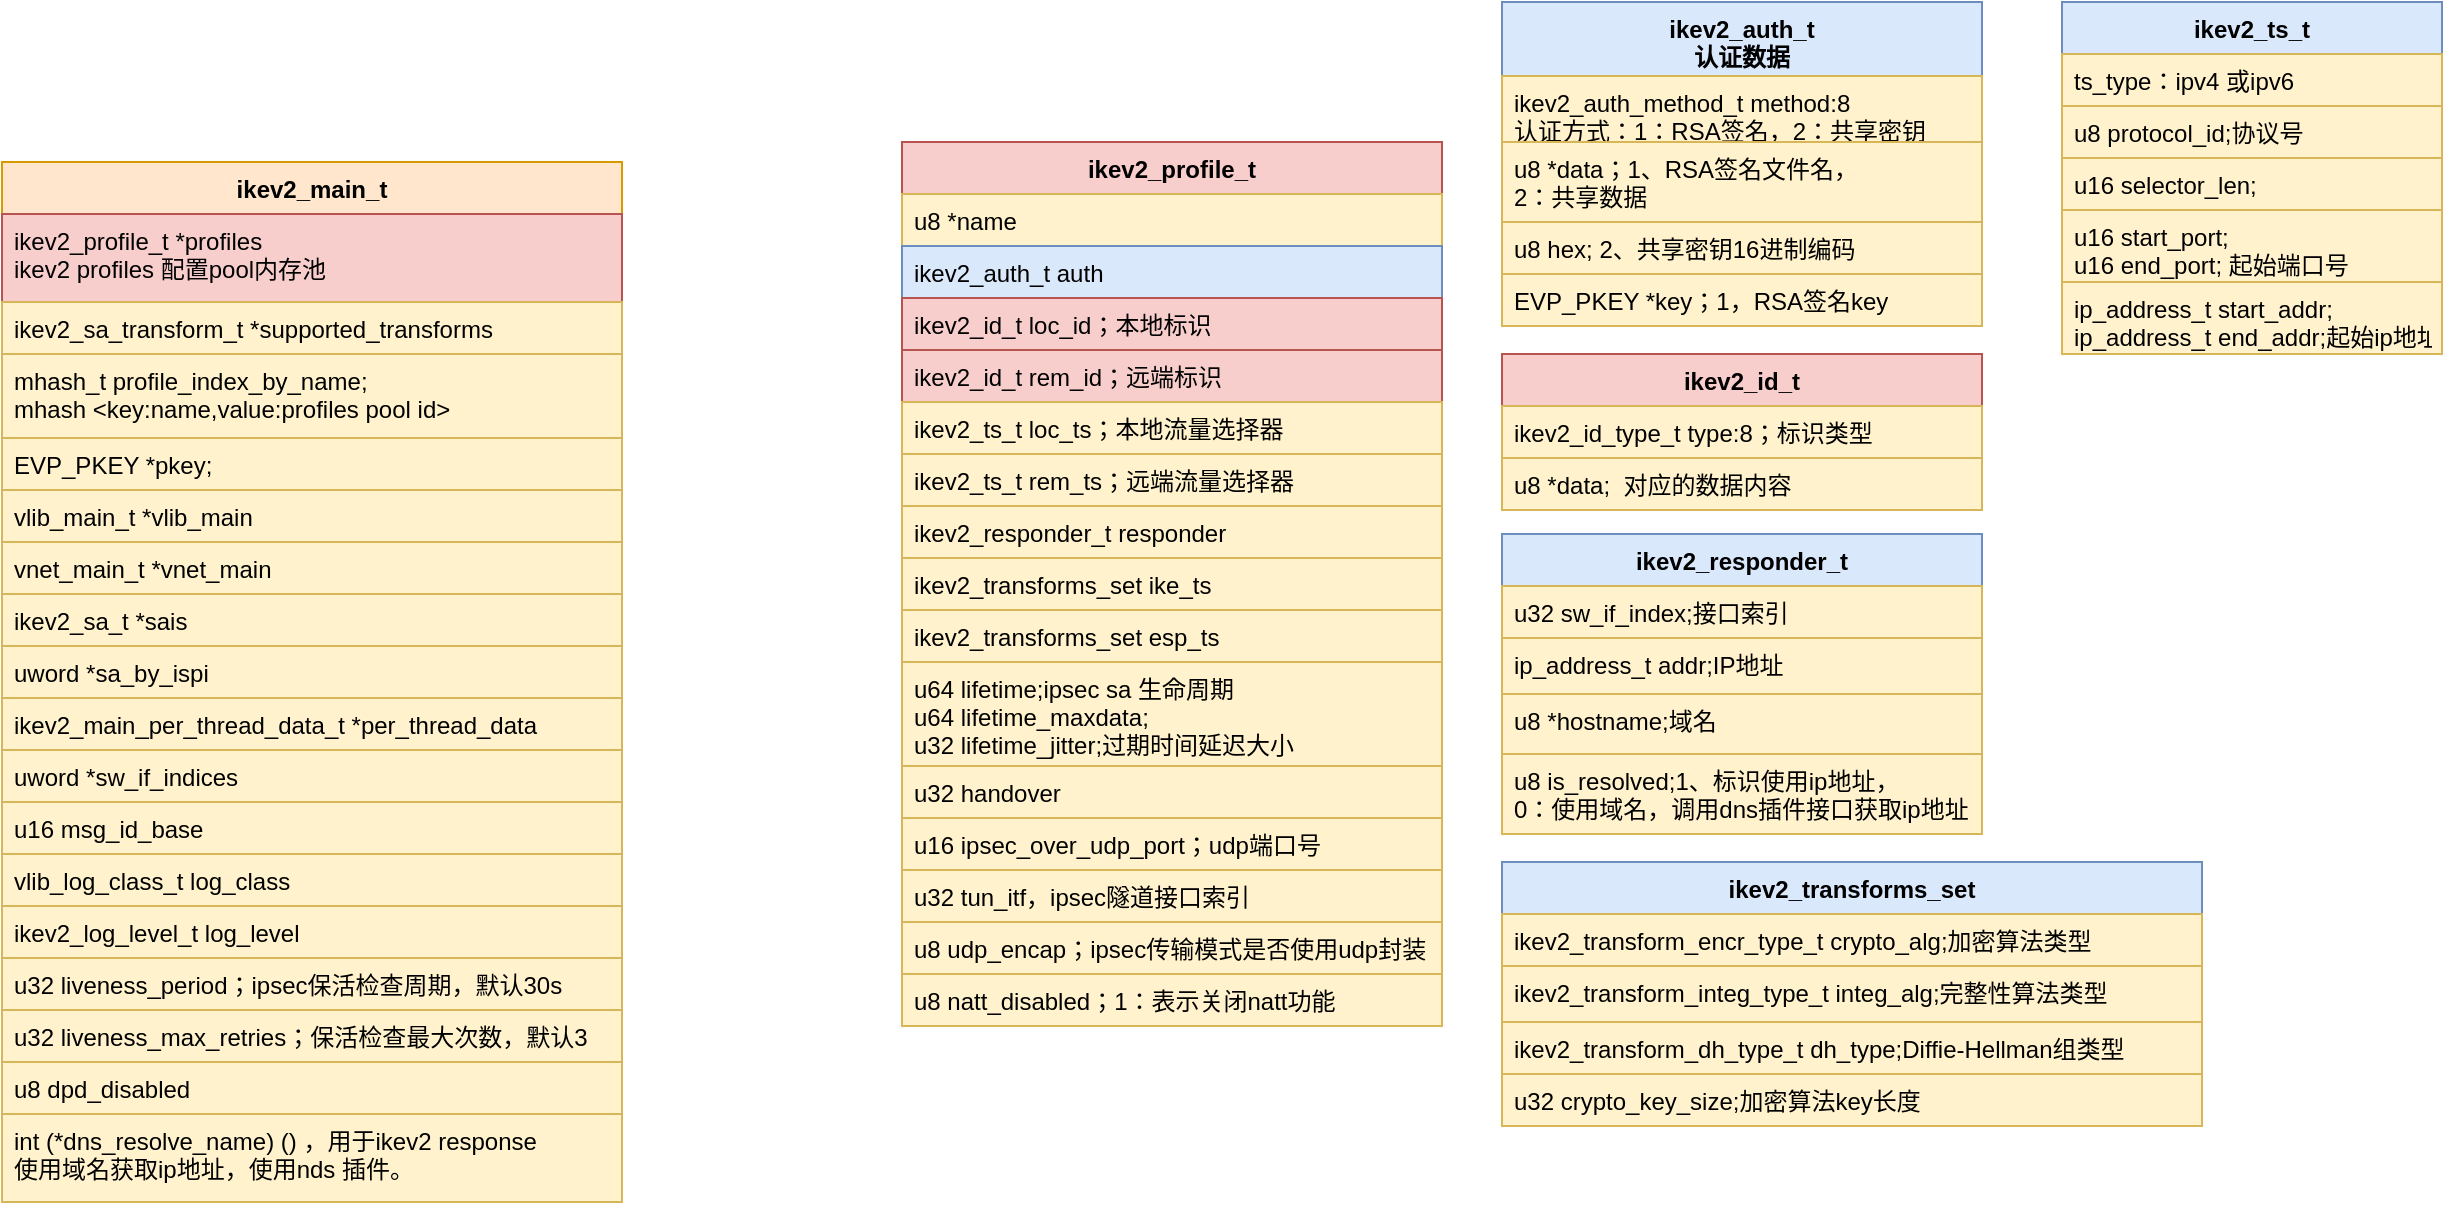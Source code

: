 <mxfile version="15.5.7" type="github">
  <diagram name="Page-1" id="e7e014a7-5840-1c2e-5031-d8a46d1fe8dd">
    <mxGraphModel dx="782" dy="436" grid="1" gridSize="10" guides="1" tooltips="1" connect="1" arrows="1" fold="1" page="1" pageScale="1" pageWidth="1169" pageHeight="826" background="#ffffff" math="0" shadow="0">
      <root>
        <mxCell id="0" />
        <mxCell id="1" parent="0" />
        <mxCell id="Ou4qxV2DXJZPpHNbIq72-41" value="ikev2_main_t" style="swimlane;fontStyle=1;align=center;verticalAlign=top;childLayout=stackLayout;horizontal=1;startSize=26;horizontalStack=0;resizeParent=1;resizeParentMax=0;resizeLast=0;collapsible=1;marginBottom=0;fillColor=#ffe6cc;strokeColor=#d79b00;" parent="1" vertex="1">
          <mxGeometry x="80" y="90" width="310" height="520" as="geometry" />
        </mxCell>
        <mxCell id="Ou4qxV2DXJZPpHNbIq72-42" value="ikev2_profile_t *profiles&#xa;ikev2 profiles 配置pool内存池" style="text;strokeColor=#b85450;fillColor=#f8cecc;align=left;verticalAlign=top;spacingLeft=4;spacingRight=4;overflow=hidden;rotatable=0;points=[[0,0.5],[1,0.5]];portConstraint=eastwest;" parent="Ou4qxV2DXJZPpHNbIq72-41" vertex="1">
          <mxGeometry y="26" width="310" height="44" as="geometry" />
        </mxCell>
        <mxCell id="Ou4qxV2DXJZPpHNbIq72-44" value="ikev2_sa_transform_t *supported_transforms" style="text;fillColor=#fff2cc;align=left;verticalAlign=top;spacingLeft=4;spacingRight=4;overflow=hidden;rotatable=0;points=[[0,0.5],[1,0.5]];portConstraint=eastwest;strokeColor=#d6b656;" parent="Ou4qxV2DXJZPpHNbIq72-41" vertex="1">
          <mxGeometry y="70" width="310" height="26" as="geometry" />
        </mxCell>
        <mxCell id="Ou4qxV2DXJZPpHNbIq72-45" value="mhash_t profile_index_by_name;&#xa;mhash &lt;key:name,value:profiles pool id&gt;" style="text;fillColor=#fff2cc;align=left;verticalAlign=top;spacingLeft=4;spacingRight=4;overflow=hidden;rotatable=0;points=[[0,0.5],[1,0.5]];portConstraint=eastwest;strokeColor=#d6b656;" parent="Ou4qxV2DXJZPpHNbIq72-41" vertex="1">
          <mxGeometry y="96" width="310" height="42" as="geometry" />
        </mxCell>
        <mxCell id="Ou4qxV2DXJZPpHNbIq72-46" value="EVP_PKEY *pkey;" style="text;fillColor=#fff2cc;align=left;verticalAlign=top;spacingLeft=4;spacingRight=4;overflow=hidden;rotatable=0;points=[[0,0.5],[1,0.5]];portConstraint=eastwest;strokeColor=#d6b656;" parent="Ou4qxV2DXJZPpHNbIq72-41" vertex="1">
          <mxGeometry y="138" width="310" height="26" as="geometry" />
        </mxCell>
        <mxCell id="Ou4qxV2DXJZPpHNbIq72-47" value="vlib_main_t *vlib_main" style="text;fillColor=#fff2cc;align=left;verticalAlign=top;spacingLeft=4;spacingRight=4;overflow=hidden;rotatable=0;points=[[0,0.5],[1,0.5]];portConstraint=eastwest;strokeColor=#d6b656;" parent="Ou4qxV2DXJZPpHNbIq72-41" vertex="1">
          <mxGeometry y="164" width="310" height="26" as="geometry" />
        </mxCell>
        <mxCell id="Ou4qxV2DXJZPpHNbIq72-48" value="vnet_main_t *vnet_main" style="text;fillColor=#fff2cc;align=left;verticalAlign=top;spacingLeft=4;spacingRight=4;overflow=hidden;rotatable=0;points=[[0,0.5],[1,0.5]];portConstraint=eastwest;strokeColor=#d6b656;" parent="Ou4qxV2DXJZPpHNbIq72-41" vertex="1">
          <mxGeometry y="190" width="310" height="26" as="geometry" />
        </mxCell>
        <mxCell id="Ou4qxV2DXJZPpHNbIq72-49" value="ikev2_sa_t *sais" style="text;fillColor=#fff2cc;align=left;verticalAlign=top;spacingLeft=4;spacingRight=4;overflow=hidden;rotatable=0;points=[[0,0.5],[1,0.5]];portConstraint=eastwest;strokeColor=#d6b656;" parent="Ou4qxV2DXJZPpHNbIq72-41" vertex="1">
          <mxGeometry y="216" width="310" height="26" as="geometry" />
        </mxCell>
        <mxCell id="Ou4qxV2DXJZPpHNbIq72-50" value="uword *sa_by_ispi" style="text;fillColor=#fff2cc;align=left;verticalAlign=top;spacingLeft=4;spacingRight=4;overflow=hidden;rotatable=0;points=[[0,0.5],[1,0.5]];portConstraint=eastwest;strokeColor=#d6b656;" parent="Ou4qxV2DXJZPpHNbIq72-41" vertex="1">
          <mxGeometry y="242" width="310" height="26" as="geometry" />
        </mxCell>
        <mxCell id="Ou4qxV2DXJZPpHNbIq72-51" value="ikev2_main_per_thread_data_t *per_thread_data" style="text;fillColor=#fff2cc;align=left;verticalAlign=top;spacingLeft=4;spacingRight=4;overflow=hidden;rotatable=0;points=[[0,0.5],[1,0.5]];portConstraint=eastwest;strokeColor=#d6b656;" parent="Ou4qxV2DXJZPpHNbIq72-41" vertex="1">
          <mxGeometry y="268" width="310" height="26" as="geometry" />
        </mxCell>
        <mxCell id="Ou4qxV2DXJZPpHNbIq72-52" value="uword *sw_if_indices" style="text;fillColor=#fff2cc;align=left;verticalAlign=top;spacingLeft=4;spacingRight=4;overflow=hidden;rotatable=0;points=[[0,0.5],[1,0.5]];portConstraint=eastwest;strokeColor=#d6b656;" parent="Ou4qxV2DXJZPpHNbIq72-41" vertex="1">
          <mxGeometry y="294" width="310" height="26" as="geometry" />
        </mxCell>
        <mxCell id="Ou4qxV2DXJZPpHNbIq72-53" value="u16 msg_id_base" style="text;fillColor=#fff2cc;align=left;verticalAlign=top;spacingLeft=4;spacingRight=4;overflow=hidden;rotatable=0;points=[[0,0.5],[1,0.5]];portConstraint=eastwest;strokeColor=#d6b656;" parent="Ou4qxV2DXJZPpHNbIq72-41" vertex="1">
          <mxGeometry y="320" width="310" height="26" as="geometry" />
        </mxCell>
        <mxCell id="Ou4qxV2DXJZPpHNbIq72-54" value="vlib_log_class_t log_class" style="text;fillColor=#fff2cc;align=left;verticalAlign=top;spacingLeft=4;spacingRight=4;overflow=hidden;rotatable=0;points=[[0,0.5],[1,0.5]];portConstraint=eastwest;strokeColor=#d6b656;" parent="Ou4qxV2DXJZPpHNbIq72-41" vertex="1">
          <mxGeometry y="346" width="310" height="26" as="geometry" />
        </mxCell>
        <mxCell id="Ou4qxV2DXJZPpHNbIq72-55" value="ikev2_log_level_t log_level" style="text;fillColor=#fff2cc;align=left;verticalAlign=top;spacingLeft=4;spacingRight=4;overflow=hidden;rotatable=0;points=[[0,0.5],[1,0.5]];portConstraint=eastwest;strokeColor=#d6b656;" parent="Ou4qxV2DXJZPpHNbIq72-41" vertex="1">
          <mxGeometry y="372" width="310" height="26" as="geometry" />
        </mxCell>
        <mxCell id="Ou4qxV2DXJZPpHNbIq72-56" value="u32 liveness_period；ipsec保活检查周期，默认30s" style="text;fillColor=#fff2cc;align=left;verticalAlign=top;spacingLeft=4;spacingRight=4;overflow=hidden;rotatable=0;points=[[0,0.5],[1,0.5]];portConstraint=eastwest;strokeColor=#d6b656;" parent="Ou4qxV2DXJZPpHNbIq72-41" vertex="1">
          <mxGeometry y="398" width="310" height="26" as="geometry" />
        </mxCell>
        <mxCell id="Ou4qxV2DXJZPpHNbIq72-57" value="u32 liveness_max_retries；保活检查最大次数，默认3" style="text;fillColor=#fff2cc;align=left;verticalAlign=top;spacingLeft=4;spacingRight=4;overflow=hidden;rotatable=0;points=[[0,0.5],[1,0.5]];portConstraint=eastwest;strokeColor=#d6b656;" parent="Ou4qxV2DXJZPpHNbIq72-41" vertex="1">
          <mxGeometry y="424" width="310" height="26" as="geometry" />
        </mxCell>
        <mxCell id="Ou4qxV2DXJZPpHNbIq72-58" value="u8 dpd_disabled" style="text;fillColor=#fff2cc;align=left;verticalAlign=top;spacingLeft=4;spacingRight=4;overflow=hidden;rotatable=0;points=[[0,0.5],[1,0.5]];portConstraint=eastwest;strokeColor=#d6b656;" parent="Ou4qxV2DXJZPpHNbIq72-41" vertex="1">
          <mxGeometry y="450" width="310" height="26" as="geometry" />
        </mxCell>
        <mxCell id="Ou4qxV2DXJZPpHNbIq72-59" value="int (*dns_resolve_name) () ，用于ikev2 response &#xa;使用域名获取ip地址，使用nds 插件。" style="text;fillColor=#fff2cc;align=left;verticalAlign=top;spacingLeft=4;spacingRight=4;overflow=hidden;rotatable=0;points=[[0,0.5],[1,0.5]];portConstraint=eastwest;strokeColor=#d6b656;" parent="Ou4qxV2DXJZPpHNbIq72-41" vertex="1">
          <mxGeometry y="476" width="310" height="44" as="geometry" />
        </mxCell>
        <mxCell id="Ou4qxV2DXJZPpHNbIq72-60" value="ikev2_profile_t" style="swimlane;fontStyle=1;align=center;verticalAlign=top;childLayout=stackLayout;horizontal=1;startSize=26;horizontalStack=0;resizeParent=1;resizeParentMax=0;resizeLast=0;collapsible=1;marginBottom=0;strokeColor=#b85450;fillColor=#f8cecc;" parent="1" vertex="1">
          <mxGeometry x="530" y="80" width="270" height="442" as="geometry" />
        </mxCell>
        <mxCell id="Ou4qxV2DXJZPpHNbIq72-61" value="u8 *name" style="text;strokeColor=#d6b656;fillColor=#fff2cc;align=left;verticalAlign=top;spacingLeft=4;spacingRight=4;overflow=hidden;rotatable=0;points=[[0,0.5],[1,0.5]];portConstraint=eastwest;" parent="Ou4qxV2DXJZPpHNbIq72-60" vertex="1">
          <mxGeometry y="26" width="270" height="26" as="geometry" />
        </mxCell>
        <mxCell id="Ou4qxV2DXJZPpHNbIq72-63" value="ikev2_auth_t auth" style="text;fillColor=#dae8fc;align=left;verticalAlign=top;spacingLeft=4;spacingRight=4;overflow=hidden;rotatable=0;points=[[0,0.5],[1,0.5]];portConstraint=eastwest;strokeColor=#6c8ebf;" parent="Ou4qxV2DXJZPpHNbIq72-60" vertex="1">
          <mxGeometry y="52" width="270" height="26" as="geometry" />
        </mxCell>
        <mxCell id="Ou4qxV2DXJZPpHNbIq72-64" value="ikev2_id_t loc_id；本地标识" style="text;fillColor=#f8cecc;align=left;verticalAlign=top;spacingLeft=4;spacingRight=4;overflow=hidden;rotatable=0;points=[[0,0.5],[1,0.5]];portConstraint=eastwest;strokeColor=#b85450;" parent="Ou4qxV2DXJZPpHNbIq72-60" vertex="1">
          <mxGeometry y="78" width="270" height="26" as="geometry" />
        </mxCell>
        <mxCell id="Ou4qxV2DXJZPpHNbIq72-65" value="ikev2_id_t rem_id；远端标识" style="text;fillColor=#f8cecc;align=left;verticalAlign=top;spacingLeft=4;spacingRight=4;overflow=hidden;rotatable=0;points=[[0,0.5],[1,0.5]];portConstraint=eastwest;strokeColor=#b85450;" parent="Ou4qxV2DXJZPpHNbIq72-60" vertex="1">
          <mxGeometry y="104" width="270" height="26" as="geometry" />
        </mxCell>
        <mxCell id="Ou4qxV2DXJZPpHNbIq72-66" value="ikev2_ts_t loc_ts；本地流量选择器" style="text;fillColor=#fff2cc;align=left;verticalAlign=top;spacingLeft=4;spacingRight=4;overflow=hidden;rotatable=0;points=[[0,0.5],[1,0.5]];portConstraint=eastwest;strokeColor=#d6b656;" parent="Ou4qxV2DXJZPpHNbIq72-60" vertex="1">
          <mxGeometry y="130" width="270" height="26" as="geometry" />
        </mxCell>
        <mxCell id="Ou4qxV2DXJZPpHNbIq72-67" value="ikev2_ts_t rem_ts；远端流量选择器" style="text;fillColor=#fff2cc;align=left;verticalAlign=top;spacingLeft=4;spacingRight=4;overflow=hidden;rotatable=0;points=[[0,0.5],[1,0.5]];portConstraint=eastwest;strokeColor=#d6b656;" parent="Ou4qxV2DXJZPpHNbIq72-60" vertex="1">
          <mxGeometry y="156" width="270" height="26" as="geometry" />
        </mxCell>
        <mxCell id="Ou4qxV2DXJZPpHNbIq72-68" value="ikev2_responder_t responder" style="text;fillColor=#fff2cc;align=left;verticalAlign=top;spacingLeft=4;spacingRight=4;overflow=hidden;rotatable=0;points=[[0,0.5],[1,0.5]];portConstraint=eastwest;strokeColor=#d6b656;" parent="Ou4qxV2DXJZPpHNbIq72-60" vertex="1">
          <mxGeometry y="182" width="270" height="26" as="geometry" />
        </mxCell>
        <mxCell id="Ou4qxV2DXJZPpHNbIq72-69" value="ikev2_transforms_set ike_ts" style="text;fillColor=#fff2cc;align=left;verticalAlign=top;spacingLeft=4;spacingRight=4;overflow=hidden;rotatable=0;points=[[0,0.5],[1,0.5]];portConstraint=eastwest;strokeColor=#d6b656;" parent="Ou4qxV2DXJZPpHNbIq72-60" vertex="1">
          <mxGeometry y="208" width="270" height="26" as="geometry" />
        </mxCell>
        <mxCell id="Ou4qxV2DXJZPpHNbIq72-70" value="ikev2_transforms_set esp_ts" style="text;fillColor=#fff2cc;align=left;verticalAlign=top;spacingLeft=4;spacingRight=4;overflow=hidden;rotatable=0;points=[[0,0.5],[1,0.5]];portConstraint=eastwest;strokeColor=#d6b656;" parent="Ou4qxV2DXJZPpHNbIq72-60" vertex="1">
          <mxGeometry y="234" width="270" height="26" as="geometry" />
        </mxCell>
        <mxCell id="Ou4qxV2DXJZPpHNbIq72-71" value="u64 lifetime;ipsec sa 生命周期&#xa;u64 lifetime_maxdata;&#xa;u32 lifetime_jitter;过期时间延迟大小" style="text;fillColor=#fff2cc;align=left;verticalAlign=top;spacingLeft=4;spacingRight=4;overflow=hidden;rotatable=0;points=[[0,0.5],[1,0.5]];portConstraint=eastwest;strokeColor=#d6b656;" parent="Ou4qxV2DXJZPpHNbIq72-60" vertex="1">
          <mxGeometry y="260" width="270" height="52" as="geometry" />
        </mxCell>
        <mxCell id="Ou4qxV2DXJZPpHNbIq72-72" value="u32 handover" style="text;fillColor=#fff2cc;align=left;verticalAlign=top;spacingLeft=4;spacingRight=4;overflow=hidden;rotatable=0;points=[[0,0.5],[1,0.5]];portConstraint=eastwest;strokeColor=#d6b656;" parent="Ou4qxV2DXJZPpHNbIq72-60" vertex="1">
          <mxGeometry y="312" width="270" height="26" as="geometry" />
        </mxCell>
        <mxCell id="Ou4qxV2DXJZPpHNbIq72-73" value="u16 ipsec_over_udp_port；udp端口号" style="text;fillColor=#fff2cc;align=left;verticalAlign=top;spacingLeft=4;spacingRight=4;overflow=hidden;rotatable=0;points=[[0,0.5],[1,0.5]];portConstraint=eastwest;strokeColor=#d6b656;" parent="Ou4qxV2DXJZPpHNbIq72-60" vertex="1">
          <mxGeometry y="338" width="270" height="26" as="geometry" />
        </mxCell>
        <mxCell id="Ou4qxV2DXJZPpHNbIq72-74" value="u32 tun_itf，ipsec隧道接口索引" style="text;fillColor=#fff2cc;align=left;verticalAlign=top;spacingLeft=4;spacingRight=4;overflow=hidden;rotatable=0;points=[[0,0.5],[1,0.5]];portConstraint=eastwest;strokeColor=#d6b656;" parent="Ou4qxV2DXJZPpHNbIq72-60" vertex="1">
          <mxGeometry y="364" width="270" height="26" as="geometry" />
        </mxCell>
        <mxCell id="Ou4qxV2DXJZPpHNbIq72-75" value="u8 udp_encap；ipsec传输模式是否使用udp封装" style="text;fillColor=#fff2cc;align=left;verticalAlign=top;spacingLeft=4;spacingRight=4;overflow=hidden;rotatable=0;points=[[0,0.5],[1,0.5]];portConstraint=eastwest;strokeColor=#d6b656;" parent="Ou4qxV2DXJZPpHNbIq72-60" vertex="1">
          <mxGeometry y="390" width="270" height="26" as="geometry" />
        </mxCell>
        <mxCell id="Ou4qxV2DXJZPpHNbIq72-76" value="u8 natt_disabled；1：表示关闭natt功能" style="text;fillColor=#fff2cc;align=left;verticalAlign=top;spacingLeft=4;spacingRight=4;overflow=hidden;rotatable=0;points=[[0,0.5],[1,0.5]];portConstraint=eastwest;strokeColor=#d6b656;" parent="Ou4qxV2DXJZPpHNbIq72-60" vertex="1">
          <mxGeometry y="416" width="270" height="26" as="geometry" />
        </mxCell>
        <mxCell id="Ou4qxV2DXJZPpHNbIq72-77" value="ikev2_auth_t&#xa;认证数据" style="swimlane;fontStyle=1;align=center;verticalAlign=top;childLayout=stackLayout;horizontal=1;startSize=37;horizontalStack=0;resizeParent=1;resizeParentMax=0;resizeLast=0;collapsible=1;marginBottom=0;strokeColor=#6c8ebf;fillColor=#dae8fc;" parent="1" vertex="1">
          <mxGeometry x="830" y="10" width="240" height="162" as="geometry" />
        </mxCell>
        <mxCell id="Ou4qxV2DXJZPpHNbIq72-78" value="ikev2_auth_method_t method:8&#xa;认证方式：1：RSA签名，2：共享密钥" style="text;strokeColor=#d6b656;fillColor=#fff2cc;align=left;verticalAlign=top;spacingLeft=4;spacingRight=4;overflow=hidden;rotatable=0;points=[[0,0.5],[1,0.5]];portConstraint=eastwest;" parent="Ou4qxV2DXJZPpHNbIq72-77" vertex="1">
          <mxGeometry y="37" width="240" height="33" as="geometry" />
        </mxCell>
        <mxCell id="Ou4qxV2DXJZPpHNbIq72-80" value="u8 *data；1、RSA签名文件名，&#xa;2：共享数据" style="text;fillColor=#fff2cc;align=left;verticalAlign=top;spacingLeft=4;spacingRight=4;overflow=hidden;rotatable=0;points=[[0,0.5],[1,0.5]];portConstraint=eastwest;strokeColor=#d6b656;" parent="Ou4qxV2DXJZPpHNbIq72-77" vertex="1">
          <mxGeometry y="70" width="240" height="40" as="geometry" />
        </mxCell>
        <mxCell id="Ou4qxV2DXJZPpHNbIq72-81" value="u8 hex; 2、共享密钥16进制编码" style="text;strokeColor=#d6b656;fillColor=#fff2cc;align=left;verticalAlign=top;spacingLeft=4;spacingRight=4;overflow=hidden;rotatable=0;points=[[0,0.5],[1,0.5]];portConstraint=eastwest;" parent="Ou4qxV2DXJZPpHNbIq72-77" vertex="1">
          <mxGeometry y="110" width="240" height="26" as="geometry" />
        </mxCell>
        <mxCell id="Ou4qxV2DXJZPpHNbIq72-82" value="EVP_PKEY *key；1，RSA签名key" style="text;strokeColor=#d6b656;fillColor=#fff2cc;align=left;verticalAlign=top;spacingLeft=4;spacingRight=4;overflow=hidden;rotatable=0;points=[[0,0.5],[1,0.5]];portConstraint=eastwest;" parent="Ou4qxV2DXJZPpHNbIq72-77" vertex="1">
          <mxGeometry y="136" width="240" height="26" as="geometry" />
        </mxCell>
        <mxCell id="Ou4qxV2DXJZPpHNbIq72-83" value="ikev2_id_t" style="swimlane;fontStyle=1;align=center;verticalAlign=top;childLayout=stackLayout;horizontal=1;startSize=26;horizontalStack=0;resizeParent=1;resizeParentMax=0;resizeLast=0;collapsible=1;marginBottom=0;strokeColor=#b85450;fillColor=#f8cecc;" parent="1" vertex="1">
          <mxGeometry x="830" y="186" width="240" height="78" as="geometry" />
        </mxCell>
        <mxCell id="Ou4qxV2DXJZPpHNbIq72-84" value="ikev2_id_type_t type:8；标识类型" style="text;strokeColor=#d6b656;fillColor=#fff2cc;align=left;verticalAlign=top;spacingLeft=4;spacingRight=4;overflow=hidden;rotatable=0;points=[[0,0.5],[1,0.5]];portConstraint=eastwest;" parent="Ou4qxV2DXJZPpHNbIq72-83" vertex="1">
          <mxGeometry y="26" width="240" height="26" as="geometry" />
        </mxCell>
        <mxCell id="Ou4qxV2DXJZPpHNbIq72-86" value="u8 *data;  对应的数据内容" style="text;strokeColor=#d6b656;fillColor=#fff2cc;align=left;verticalAlign=top;spacingLeft=4;spacingRight=4;overflow=hidden;rotatable=0;points=[[0,0.5],[1,0.5]];portConstraint=eastwest;" parent="Ou4qxV2DXJZPpHNbIq72-83" vertex="1">
          <mxGeometry y="52" width="240" height="26" as="geometry" />
        </mxCell>
        <mxCell id="qKSq34PAnrU9pz3v25Dv-1" value="ikev2_ts_t" style="swimlane;fontStyle=1;align=center;verticalAlign=top;childLayout=stackLayout;horizontal=1;startSize=26;horizontalStack=0;resizeParent=1;resizeParentMax=0;resizeLast=0;collapsible=1;marginBottom=0;strokeColor=#6c8ebf;fillColor=#dae8fc;" vertex="1" parent="1">
          <mxGeometry x="1110" y="10" width="190" height="176" as="geometry" />
        </mxCell>
        <mxCell id="qKSq34PAnrU9pz3v25Dv-2" value="ts_type：ipv4 或ipv6" style="text;strokeColor=#d6b656;fillColor=#fff2cc;align=left;verticalAlign=top;spacingLeft=4;spacingRight=4;overflow=hidden;rotatable=0;points=[[0,0.5],[1,0.5]];portConstraint=eastwest;" vertex="1" parent="qKSq34PAnrU9pz3v25Dv-1">
          <mxGeometry y="26" width="190" height="26" as="geometry" />
        </mxCell>
        <mxCell id="qKSq34PAnrU9pz3v25Dv-3" value="u8 protocol_id;协议号" style="text;fillColor=#fff2cc;align=left;verticalAlign=top;spacingLeft=4;spacingRight=4;overflow=hidden;rotatable=0;points=[[0,0.5],[1,0.5]];portConstraint=eastwest;strokeColor=#d6b656;" vertex="1" parent="qKSq34PAnrU9pz3v25Dv-1">
          <mxGeometry y="52" width="190" height="26" as="geometry" />
        </mxCell>
        <mxCell id="qKSq34PAnrU9pz3v25Dv-4" value="u16 selector_len;" style="text;strokeColor=#d6b656;fillColor=#fff2cc;align=left;verticalAlign=top;spacingLeft=4;spacingRight=4;overflow=hidden;rotatable=0;points=[[0,0.5],[1,0.5]];portConstraint=eastwest;" vertex="1" parent="qKSq34PAnrU9pz3v25Dv-1">
          <mxGeometry y="78" width="190" height="26" as="geometry" />
        </mxCell>
        <mxCell id="qKSq34PAnrU9pz3v25Dv-5" value="u16 start_port;&#xa;u16 end_port; 起始端口号" style="text;strokeColor=#d6b656;fillColor=#fff2cc;align=left;verticalAlign=top;spacingLeft=4;spacingRight=4;overflow=hidden;rotatable=0;points=[[0,0.5],[1,0.5]];portConstraint=eastwest;" vertex="1" parent="qKSq34PAnrU9pz3v25Dv-1">
          <mxGeometry y="104" width="190" height="36" as="geometry" />
        </mxCell>
        <mxCell id="qKSq34PAnrU9pz3v25Dv-6" value="ip_address_t start_addr;&#xa;ip_address_t end_addr;起始ip地址" style="text;strokeColor=#d6b656;fillColor=#fff2cc;align=left;verticalAlign=top;spacingLeft=4;spacingRight=4;overflow=hidden;rotatable=0;points=[[0,0.5],[1,0.5]];portConstraint=eastwest;" vertex="1" parent="qKSq34PAnrU9pz3v25Dv-1">
          <mxGeometry y="140" width="190" height="36" as="geometry" />
        </mxCell>
        <mxCell id="qKSq34PAnrU9pz3v25Dv-7" value="ikev2_responder_t" style="swimlane;fontStyle=1;align=center;verticalAlign=top;childLayout=stackLayout;horizontal=1;startSize=26;horizontalStack=0;resizeParent=1;resizeParentMax=0;resizeLast=0;collapsible=1;marginBottom=0;strokeColor=#6c8ebf;fillColor=#dae8fc;" vertex="1" parent="1">
          <mxGeometry x="830" y="276" width="240" height="150" as="geometry" />
        </mxCell>
        <mxCell id="qKSq34PAnrU9pz3v25Dv-8" value="u32 sw_if_index;接口索引" style="text;strokeColor=#d6b656;fillColor=#fff2cc;align=left;verticalAlign=top;spacingLeft=4;spacingRight=4;overflow=hidden;rotatable=0;points=[[0,0.5],[1,0.5]];portConstraint=eastwest;" vertex="1" parent="qKSq34PAnrU9pz3v25Dv-7">
          <mxGeometry y="26" width="240" height="26" as="geometry" />
        </mxCell>
        <mxCell id="qKSq34PAnrU9pz3v25Dv-9" value="ip_address_t addr;IP地址" style="text;fillColor=#fff2cc;align=left;verticalAlign=top;spacingLeft=4;spacingRight=4;overflow=hidden;rotatable=0;points=[[0,0.5],[1,0.5]];portConstraint=eastwest;strokeColor=#d6b656;" vertex="1" parent="qKSq34PAnrU9pz3v25Dv-7">
          <mxGeometry y="52" width="240" height="28" as="geometry" />
        </mxCell>
        <mxCell id="qKSq34PAnrU9pz3v25Dv-10" value="u8 *hostname;域名" style="text;strokeColor=#d6b656;fillColor=#fff2cc;align=left;verticalAlign=top;spacingLeft=4;spacingRight=4;overflow=hidden;rotatable=0;points=[[0,0.5],[1,0.5]];portConstraint=eastwest;" vertex="1" parent="qKSq34PAnrU9pz3v25Dv-7">
          <mxGeometry y="80" width="240" height="30" as="geometry" />
        </mxCell>
        <mxCell id="qKSq34PAnrU9pz3v25Dv-11" value="u8 is_resolved;1、标识使用ip地址，&#xa;0：使用域名，调用dns插件接口获取ip地址" style="text;strokeColor=#d6b656;fillColor=#fff2cc;align=left;verticalAlign=top;spacingLeft=4;spacingRight=4;overflow=hidden;rotatable=0;points=[[0,0.5],[1,0.5]];portConstraint=eastwest;" vertex="1" parent="qKSq34PAnrU9pz3v25Dv-7">
          <mxGeometry y="110" width="240" height="40" as="geometry" />
        </mxCell>
        <mxCell id="qKSq34PAnrU9pz3v25Dv-12" value="ikev2_transforms_set" style="swimlane;fontStyle=1;align=center;verticalAlign=top;childLayout=stackLayout;horizontal=1;startSize=26;horizontalStack=0;resizeParent=1;resizeParentMax=0;resizeLast=0;collapsible=1;marginBottom=0;strokeColor=#6c8ebf;fillColor=#dae8fc;" vertex="1" parent="1">
          <mxGeometry x="830" y="440" width="350" height="132" as="geometry" />
        </mxCell>
        <mxCell id="qKSq34PAnrU9pz3v25Dv-13" value="ikev2_transform_encr_type_t crypto_alg;加密算法类型" style="text;strokeColor=#d6b656;fillColor=#fff2cc;align=left;verticalAlign=top;spacingLeft=4;spacingRight=4;overflow=hidden;rotatable=0;points=[[0,0.5],[1,0.5]];portConstraint=eastwest;" vertex="1" parent="qKSq34PAnrU9pz3v25Dv-12">
          <mxGeometry y="26" width="350" height="26" as="geometry" />
        </mxCell>
        <mxCell id="qKSq34PAnrU9pz3v25Dv-14" value="ikev2_transform_integ_type_t integ_alg;完整性算法类型" style="text;fillColor=#fff2cc;align=left;verticalAlign=top;spacingLeft=4;spacingRight=4;overflow=hidden;rotatable=0;points=[[0,0.5],[1,0.5]];portConstraint=eastwest;strokeColor=#d6b656;" vertex="1" parent="qKSq34PAnrU9pz3v25Dv-12">
          <mxGeometry y="52" width="350" height="28" as="geometry" />
        </mxCell>
        <mxCell id="qKSq34PAnrU9pz3v25Dv-15" value="ikev2_transform_dh_type_t dh_type;Diffie-Hellman组类型" style="text;strokeColor=#d6b656;fillColor=#fff2cc;align=left;verticalAlign=top;spacingLeft=4;spacingRight=4;overflow=hidden;rotatable=0;points=[[0,0.5],[1,0.5]];portConstraint=eastwest;" vertex="1" parent="qKSq34PAnrU9pz3v25Dv-12">
          <mxGeometry y="80" width="350" height="26" as="geometry" />
        </mxCell>
        <mxCell id="qKSq34PAnrU9pz3v25Dv-16" value="u32 crypto_key_size;加密算法key长度" style="text;strokeColor=#d6b656;fillColor=#fff2cc;align=left;verticalAlign=top;spacingLeft=4;spacingRight=4;overflow=hidden;rotatable=0;points=[[0,0.5],[1,0.5]];portConstraint=eastwest;" vertex="1" parent="qKSq34PAnrU9pz3v25Dv-12">
          <mxGeometry y="106" width="350" height="26" as="geometry" />
        </mxCell>
      </root>
    </mxGraphModel>
  </diagram>
</mxfile>
